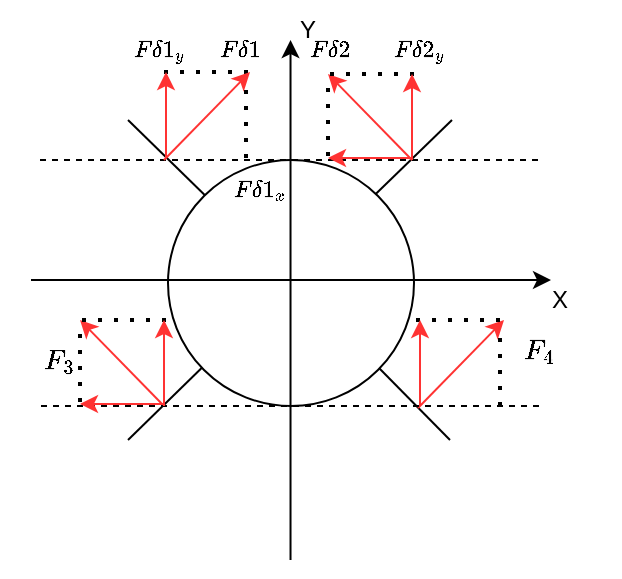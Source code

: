 <mxfile version="24.7.17">
  <diagram name="Page-1" id="QdqIpq5lZw0bNRqP7jLh">
    <mxGraphModel dx="547" dy="316" grid="1" gridSize="10" guides="1" tooltips="1" connect="1" arrows="1" fold="1" page="1" pageScale="1" pageWidth="850" pageHeight="1100" math="1" shadow="0">
      <root>
        <mxCell id="0" />
        <mxCell id="1" parent="0" />
        <mxCell id="FmeErsw2T50BmX274QrK-29" value="" style="endArrow=none;dashed=1;html=1;dashPattern=1 3;strokeWidth=2;rounded=0;sourcePerimeterSpacing=0;" edge="1" parent="1">
          <mxGeometry width="50" height="50" relative="1" as="geometry">
            <mxPoint x="404" y="306" as="sourcePoint" />
            <mxPoint x="359" y="306" as="targetPoint" />
          </mxGeometry>
        </mxCell>
        <mxCell id="gxqUMczXqRLm6aAGVmCo-4" value="" style="endArrow=none;html=1;rounded=0;entryX=0;entryY=0;entryDx=0;entryDy=0;" parent="1" edge="1">
          <mxGeometry width="50" height="50" relative="1" as="geometry">
            <mxPoint x="344" y="330" as="sourcePoint" />
            <mxPoint x="389.645" y="374.645" as="targetPoint" />
          </mxGeometry>
        </mxCell>
        <mxCell id="gxqUMczXqRLm6aAGVmCo-5" value="" style="endArrow=none;html=1;rounded=0;exitX=1;exitY=1;exitDx=0;exitDy=0;" parent="1" edge="1">
          <mxGeometry width="50" height="50" relative="1" as="geometry">
            <mxPoint x="461" y="445.355" as="sourcePoint" />
            <mxPoint x="505" y="490" as="targetPoint" />
          </mxGeometry>
        </mxCell>
        <mxCell id="gxqUMczXqRLm6aAGVmCo-6" value="" style="endArrow=none;html=1;rounded=0;exitX=1;exitY=0;exitDx=0;exitDy=0;" parent="1" edge="1">
          <mxGeometry width="50" height="50" relative="1" as="geometry">
            <mxPoint x="460" y="374.645" as="sourcePoint" />
            <mxPoint x="506" y="330" as="targetPoint" />
          </mxGeometry>
        </mxCell>
        <mxCell id="gxqUMczXqRLm6aAGVmCo-7" value="" style="endArrow=none;html=1;rounded=0;entryX=0;entryY=1;entryDx=0;entryDy=0;" parent="1" edge="1">
          <mxGeometry width="50" height="50" relative="1" as="geometry">
            <mxPoint x="344" y="490" as="sourcePoint" />
            <mxPoint x="389.645" y="445.355" as="targetPoint" />
          </mxGeometry>
        </mxCell>
        <mxCell id="eE-7j2Asvbci8yLhYTcq-2" value="" style="ellipse;whiteSpace=wrap;html=1;aspect=fixed;" parent="1" vertex="1">
          <mxGeometry x="364" y="350" width="123" height="123" as="geometry" />
        </mxCell>
        <mxCell id="eE-7j2Asvbci8yLhYTcq-7" value="" style="endArrow=classic;html=1;rounded=0;strokeColor=#FF3333;" parent="1" edge="1">
          <mxGeometry width="50" height="50" relative="1" as="geometry">
            <mxPoint x="362" y="473" as="sourcePoint" />
            <mxPoint x="320.0" y="430" as="targetPoint" />
          </mxGeometry>
        </mxCell>
        <mxCell id="eE-7j2Asvbci8yLhYTcq-8" value="" style="endArrow=classic;html=1;rounded=0;strokeColor=#FF3333;" parent="1" edge="1">
          <mxGeometry width="50" height="50" relative="1" as="geometry">
            <mxPoint x="489" y="474" as="sourcePoint" />
            <mxPoint x="532" y="430" as="targetPoint" />
          </mxGeometry>
        </mxCell>
        <mxCell id="eE-7j2Asvbci8yLhYTcq-14" value="Y" style="text;html=1;align=center;verticalAlign=middle;whiteSpace=wrap;rounded=0;" parent="1" vertex="1">
          <mxGeometry x="404" y="270" width="60" height="30" as="geometry" />
        </mxCell>
        <mxCell id="eE-7j2Asvbci8yLhYTcq-15" value="X" style="text;html=1;align=center;verticalAlign=middle;whiteSpace=wrap;rounded=0;" parent="1" vertex="1">
          <mxGeometry x="530" y="405" width="60" height="30" as="geometry" />
        </mxCell>
        <mxCell id="eE-7j2Asvbci8yLhYTcq-16" value="&lt;div style=&quot;font-size: 10px;&quot;&gt;&lt;font style=&quot;font-size: 10px;&quot;&gt;$$F\delta1_y$$&lt;/font&gt;&lt;/div&gt;" style="text;html=1;align=center;verticalAlign=middle;whiteSpace=wrap;rounded=0;" parent="1" vertex="1">
          <mxGeometry x="330" y="280" width="60" height="30" as="geometry" />
        </mxCell>
        <mxCell id="eE-7j2Asvbci8yLhYTcq-18" value="&lt;div&gt;$$F_3$$&lt;/div&gt;" style="text;html=1;align=center;verticalAlign=middle;whiteSpace=wrap;rounded=0;" parent="1" vertex="1">
          <mxGeometry x="280" y="435" width="60" height="30" as="geometry" />
        </mxCell>
        <mxCell id="eE-7j2Asvbci8yLhYTcq-19" value="&lt;div&gt;$$F_4$$&lt;/div&gt;" style="text;html=1;align=center;verticalAlign=middle;whiteSpace=wrap;rounded=0;" parent="1" vertex="1">
          <mxGeometry x="520" y="430" width="60" height="30" as="geometry" />
        </mxCell>
        <mxCell id="eE-7j2Asvbci8yLhYTcq-24" value="" style="endArrow=classic;html=1;rounded=0;" parent="1" edge="1">
          <mxGeometry width="50" height="50" relative="1" as="geometry">
            <mxPoint x="425.26" y="550" as="sourcePoint" />
            <mxPoint x="425.26" y="290" as="targetPoint" />
          </mxGeometry>
        </mxCell>
        <mxCell id="eE-7j2Asvbci8yLhYTcq-25" value="" style="endArrow=classic;html=1;rounded=0;" parent="1" edge="1">
          <mxGeometry width="50" height="50" relative="1" as="geometry">
            <mxPoint x="295.5" y="410" as="sourcePoint" />
            <mxPoint x="555.5" y="410" as="targetPoint" />
          </mxGeometry>
        </mxCell>
        <mxCell id="eE-7j2Asvbci8yLhYTcq-26" value="" style="html=1;labelBackgroundColor=#ffffff;endArrow=none;endFill=0;jettySize=auto;orthogonalLoop=1;strokeWidth=1;dashed=1;fontSize=14;rounded=0;" parent="1" edge="1">
          <mxGeometry width="60" height="60" relative="1" as="geometry">
            <mxPoint x="300" y="350" as="sourcePoint" />
            <mxPoint x="550" y="350" as="targetPoint" />
          </mxGeometry>
        </mxCell>
        <mxCell id="eE-7j2Asvbci8yLhYTcq-27" value="" style="html=1;labelBackgroundColor=#ffffff;endArrow=none;endFill=0;jettySize=auto;orthogonalLoop=1;strokeWidth=1;dashed=1;fontSize=14;rounded=0;" parent="1" edge="1">
          <mxGeometry width="60" height="60" relative="1" as="geometry">
            <mxPoint x="300.5" y="473" as="sourcePoint" />
            <mxPoint x="550.5" y="473" as="targetPoint" />
          </mxGeometry>
        </mxCell>
        <mxCell id="FmeErsw2T50BmX274QrK-8" value="" style="endArrow=none;dashed=1;html=1;dashPattern=1 3;strokeWidth=2;rounded=0;" edge="1" parent="1">
          <mxGeometry width="50" height="50" relative="1" as="geometry">
            <mxPoint x="320" y="471" as="sourcePoint" />
            <mxPoint x="320" y="435" as="targetPoint" />
          </mxGeometry>
        </mxCell>
        <mxCell id="FmeErsw2T50BmX274QrK-10" value="" style="endArrow=none;dashed=1;html=1;dashPattern=1 3;strokeWidth=2;rounded=0;" edge="1" parent="1">
          <mxGeometry width="50" height="50" relative="1" as="geometry">
            <mxPoint x="530" y="473" as="sourcePoint" />
            <mxPoint x="530" y="437" as="targetPoint" />
          </mxGeometry>
        </mxCell>
        <mxCell id="FmeErsw2T50BmX274QrK-12" value="" style="endArrow=none;dashed=1;html=1;dashPattern=1 3;strokeWidth=2;rounded=0;sourcePerimeterSpacing=0;" edge="1" parent="1">
          <mxGeometry width="50" height="50" relative="1" as="geometry">
            <mxPoint x="363" y="430" as="sourcePoint" />
            <mxPoint x="320" y="430" as="targetPoint" />
          </mxGeometry>
        </mxCell>
        <mxCell id="FmeErsw2T50BmX274QrK-13" value="" style="endArrow=none;dashed=1;html=1;dashPattern=1 3;strokeWidth=2;rounded=0;sourcePerimeterSpacing=0;" edge="1" parent="1">
          <mxGeometry width="50" height="50" relative="1" as="geometry">
            <mxPoint x="530" y="430" as="sourcePoint" />
            <mxPoint x="487" y="430" as="targetPoint" />
          </mxGeometry>
        </mxCell>
        <mxCell id="FmeErsw2T50BmX274QrK-14" value="" style="endArrow=classic;html=1;rounded=0;strokeColor=#FF3333;" edge="1" parent="1">
          <mxGeometry width="50" height="50" relative="1" as="geometry">
            <mxPoint x="362" y="473" as="sourcePoint" />
            <mxPoint x="362" y="430" as="targetPoint" />
          </mxGeometry>
        </mxCell>
        <mxCell id="FmeErsw2T50BmX274QrK-15" value="" style="endArrow=classic;html=1;rounded=0;strokeColor=#FF3333;" edge="1" parent="1">
          <mxGeometry width="50" height="50" relative="1" as="geometry">
            <mxPoint x="362" y="472" as="sourcePoint" />
            <mxPoint x="320" y="472" as="targetPoint" />
          </mxGeometry>
        </mxCell>
        <mxCell id="FmeErsw2T50BmX274QrK-16" value="" style="endArrow=classic;html=1;rounded=0;strokeColor=#FF3333;" edge="1" parent="1">
          <mxGeometry width="50" height="50" relative="1" as="geometry">
            <mxPoint x="490" y="473" as="sourcePoint" />
            <mxPoint x="490" y="430" as="targetPoint" />
          </mxGeometry>
        </mxCell>
        <mxCell id="FmeErsw2T50BmX274QrK-18" value="&lt;div style=&quot;font-size: 11px;&quot;&gt;&lt;font style=&quot;font-size: 10px;&quot;&gt;$$F\delta1_x$$&lt;/font&gt;&lt;/div&gt;" style="text;html=1;align=center;verticalAlign=middle;whiteSpace=wrap;rounded=0;" vertex="1" parent="1">
          <mxGeometry x="380" y="350" width="60" height="30" as="geometry" />
        </mxCell>
        <mxCell id="FmeErsw2T50BmX274QrK-19" value="&lt;div style=&quot;font-size: 10px;&quot;&gt;&lt;font style=&quot;font-size: 10px;&quot;&gt;$$F\delta1$$&lt;/font&gt;&lt;/div&gt;" style="text;html=1;align=center;verticalAlign=middle;whiteSpace=wrap;rounded=0;" vertex="1" parent="1">
          <mxGeometry x="370" y="280" width="60" height="30" as="geometry" />
        </mxCell>
        <mxCell id="FmeErsw2T50BmX274QrK-27" value="" style="endArrow=classic;html=1;rounded=0;strokeColor=#FF3333;" edge="1" parent="1">
          <mxGeometry width="50" height="50" relative="1" as="geometry">
            <mxPoint x="362" y="350" as="sourcePoint" />
            <mxPoint x="405" y="306" as="targetPoint" />
          </mxGeometry>
        </mxCell>
        <mxCell id="FmeErsw2T50BmX274QrK-28" value="" style="endArrow=none;dashed=1;html=1;dashPattern=1 3;strokeWidth=2;rounded=0;" edge="1" parent="1">
          <mxGeometry width="50" height="50" relative="1" as="geometry">
            <mxPoint x="403" y="349" as="sourcePoint" />
            <mxPoint x="403" y="313" as="targetPoint" />
          </mxGeometry>
        </mxCell>
        <mxCell id="FmeErsw2T50BmX274QrK-30" value="" style="endArrow=classic;html=1;rounded=0;strokeColor=#FF3333;" edge="1" parent="1">
          <mxGeometry width="50" height="50" relative="1" as="geometry">
            <mxPoint x="363" y="349" as="sourcePoint" />
            <mxPoint x="363" y="306" as="targetPoint" />
          </mxGeometry>
        </mxCell>
        <mxCell id="FmeErsw2T50BmX274QrK-31" value="" style="endArrow=classic;html=1;rounded=0;strokeColor=#FF3333;" edge="1" parent="1">
          <mxGeometry width="50" height="50" relative="1" as="geometry">
            <mxPoint x="486" y="350" as="sourcePoint" />
            <mxPoint x="444.0" y="307" as="targetPoint" />
          </mxGeometry>
        </mxCell>
        <mxCell id="FmeErsw2T50BmX274QrK-32" value="" style="endArrow=none;dashed=1;html=1;dashPattern=1 3;strokeWidth=2;rounded=0;" edge="1" parent="1">
          <mxGeometry width="50" height="50" relative="1" as="geometry">
            <mxPoint x="444" y="348" as="sourcePoint" />
            <mxPoint x="444" y="312" as="targetPoint" />
          </mxGeometry>
        </mxCell>
        <mxCell id="FmeErsw2T50BmX274QrK-33" value="" style="endArrow=none;dashed=1;html=1;dashPattern=1 3;strokeWidth=2;rounded=0;sourcePerimeterSpacing=0;" edge="1" parent="1">
          <mxGeometry width="50" height="50" relative="1" as="geometry">
            <mxPoint x="487" y="307" as="sourcePoint" />
            <mxPoint x="444" y="307" as="targetPoint" />
          </mxGeometry>
        </mxCell>
        <mxCell id="FmeErsw2T50BmX274QrK-34" value="" style="endArrow=classic;html=1;rounded=0;strokeColor=#FF3333;" edge="1" parent="1">
          <mxGeometry width="50" height="50" relative="1" as="geometry">
            <mxPoint x="486" y="350" as="sourcePoint" />
            <mxPoint x="486" y="307" as="targetPoint" />
          </mxGeometry>
        </mxCell>
        <mxCell id="FmeErsw2T50BmX274QrK-35" value="" style="endArrow=classic;html=1;rounded=0;strokeColor=#FF3333;" edge="1" parent="1">
          <mxGeometry width="50" height="50" relative="1" as="geometry">
            <mxPoint x="486" y="349" as="sourcePoint" />
            <mxPoint x="444" y="349" as="targetPoint" />
          </mxGeometry>
        </mxCell>
        <mxCell id="FmeErsw2T50BmX274QrK-36" value="&lt;div style=&quot;font-size: 10px;&quot;&gt;&lt;font style=&quot;font-size: 10px;&quot;&gt;$$F\delta2_y$$&lt;/font&gt;&lt;/div&gt;" style="text;html=1;align=center;verticalAlign=middle;whiteSpace=wrap;rounded=0;" vertex="1" parent="1">
          <mxGeometry x="460" y="280" width="60" height="30" as="geometry" />
        </mxCell>
        <mxCell id="FmeErsw2T50BmX274QrK-37" value="&lt;div style=&quot;font-size: 10px;&quot;&gt;&lt;font style=&quot;font-size: 10px;&quot;&gt;$$F\delta2$$&lt;/font&gt;&lt;/div&gt;" style="text;html=1;align=center;verticalAlign=middle;whiteSpace=wrap;rounded=0;" vertex="1" parent="1">
          <mxGeometry x="415" y="280" width="60" height="30" as="geometry" />
        </mxCell>
      </root>
    </mxGraphModel>
  </diagram>
</mxfile>
